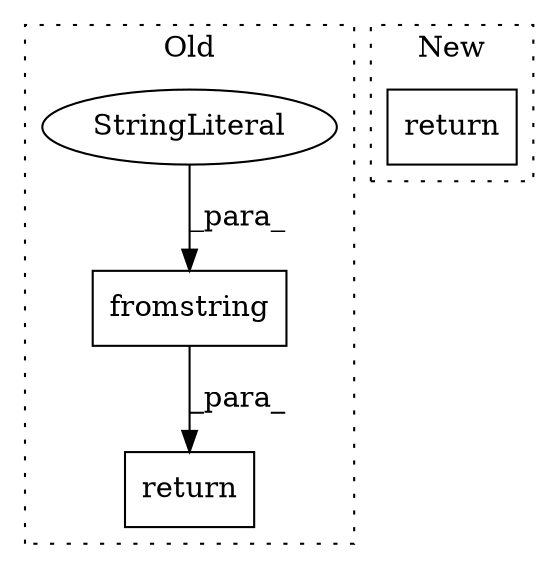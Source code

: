 digraph G {
subgraph cluster0 {
1 [label="fromstring" a="32" s="6823,6843" l="11,1" shape="box"];
3 [label="return" a="41" s="6987" l="7" shape="box"];
4 [label="StringLiteral" a="45" s="6836" l="7" shape="ellipse"];
label = "Old";
style="dotted";
}
subgraph cluster1 {
2 [label="return" a="41" s="7373" l="7" shape="box"];
label = "New";
style="dotted";
}
1 -> 3 [label="_para_"];
4 -> 1 [label="_para_"];
}
